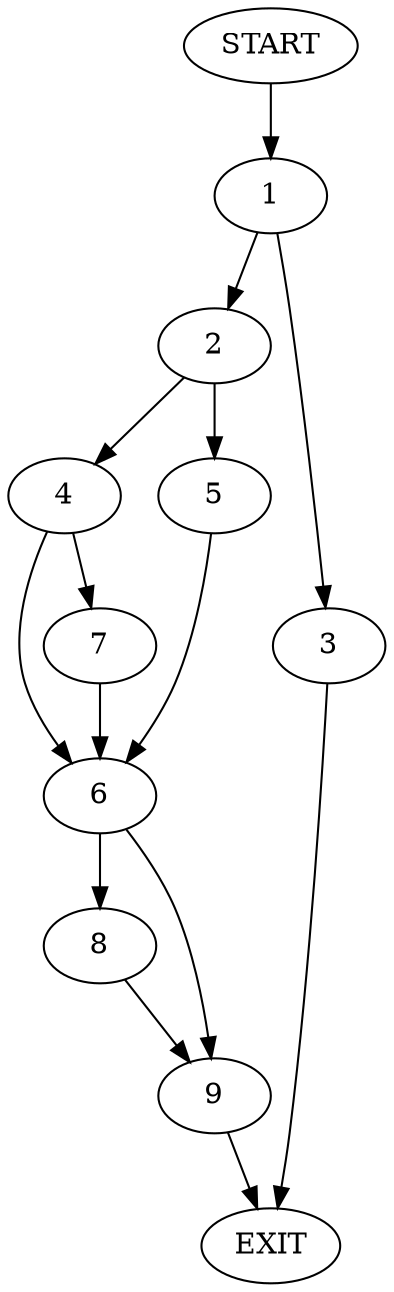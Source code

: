 digraph {
0 [label="START"]
10 [label="EXIT"]
0 -> 1
1 -> 2
1 -> 3
2 -> 4
2 -> 5
3 -> 10
5 -> 6
4 -> 7
4 -> 6
6 -> 8
6 -> 9
7 -> 6
9 -> 10
8 -> 9
}

